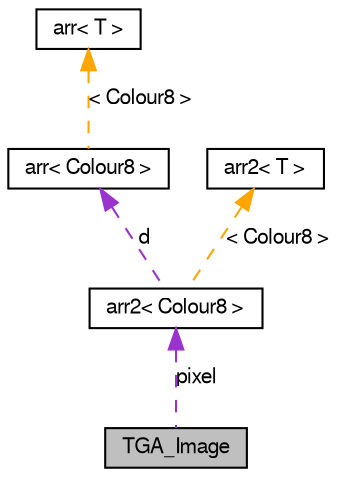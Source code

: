 digraph G
{
  edge [fontname="FreeSans",fontsize=10,labelfontname="FreeSans",labelfontsize=10];
  node [fontname="FreeSans",fontsize=10,shape=record];
  Node1 [label="TGA_Image",height=0.2,width=0.4,color="black", fillcolor="grey75", style="filled" fontcolor="black"];
  Node2 -> Node1 [dir=back,color="darkorchid3",fontsize=10,style="dashed",label="pixel",fontname="FreeSans"];
  Node2 [label="arr2\< Colour8 \>",height=0.2,width=0.4,color="black", fillcolor="white", style="filled",URL="$classarr2.html"];
  Node3 -> Node2 [dir=back,color="darkorchid3",fontsize=10,style="dashed",label="d",fontname="FreeSans"];
  Node3 [label="arr\< Colour8 \>",height=0.2,width=0.4,color="black", fillcolor="white", style="filled",URL="$classarr.html"];
  Node4 -> Node3 [dir=back,color="orange",fontsize=10,style="dashed",label="\< Colour8 \>",fontname="FreeSans"];
  Node4 [label="arr\< T \>",height=0.2,width=0.4,color="black", fillcolor="white", style="filled",URL="$classarr.html"];
  Node5 -> Node2 [dir=back,color="orange",fontsize=10,style="dashed",label="\< Colour8 \>",fontname="FreeSans"];
  Node5 [label="arr2\< T \>",height=0.2,width=0.4,color="black", fillcolor="white", style="filled",URL="$classarr2.html"];
}
